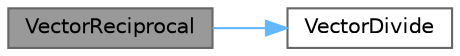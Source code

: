 digraph "VectorReciprocal"
{
 // INTERACTIVE_SVG=YES
 // LATEX_PDF_SIZE
  bgcolor="transparent";
  edge [fontname=Helvetica,fontsize=10,labelfontname=Helvetica,labelfontsize=10];
  node [fontname=Helvetica,fontsize=10,shape=box,height=0.2,width=0.4];
  rankdir="LR";
  Node1 [id="Node000001",label="VectorReciprocal",height=0.2,width=0.4,color="gray40", fillcolor="grey60", style="filled", fontcolor="black",tooltip="Computes the reciprocal of a vector (component-wise) and returns the result."];
  Node1 -> Node2 [id="edge1_Node000001_Node000002",color="steelblue1",style="solid",tooltip=" "];
  Node2 [id="Node000002",label="VectorDivide",height=0.2,width=0.4,color="grey40", fillcolor="white", style="filled",URL="$dd/d4d/UnrealMathFPU_8h.html#a47b88c3d43a9b411c953869af9d40440",tooltip="Divides two vectors (component-wise) and returns the result."];
}
